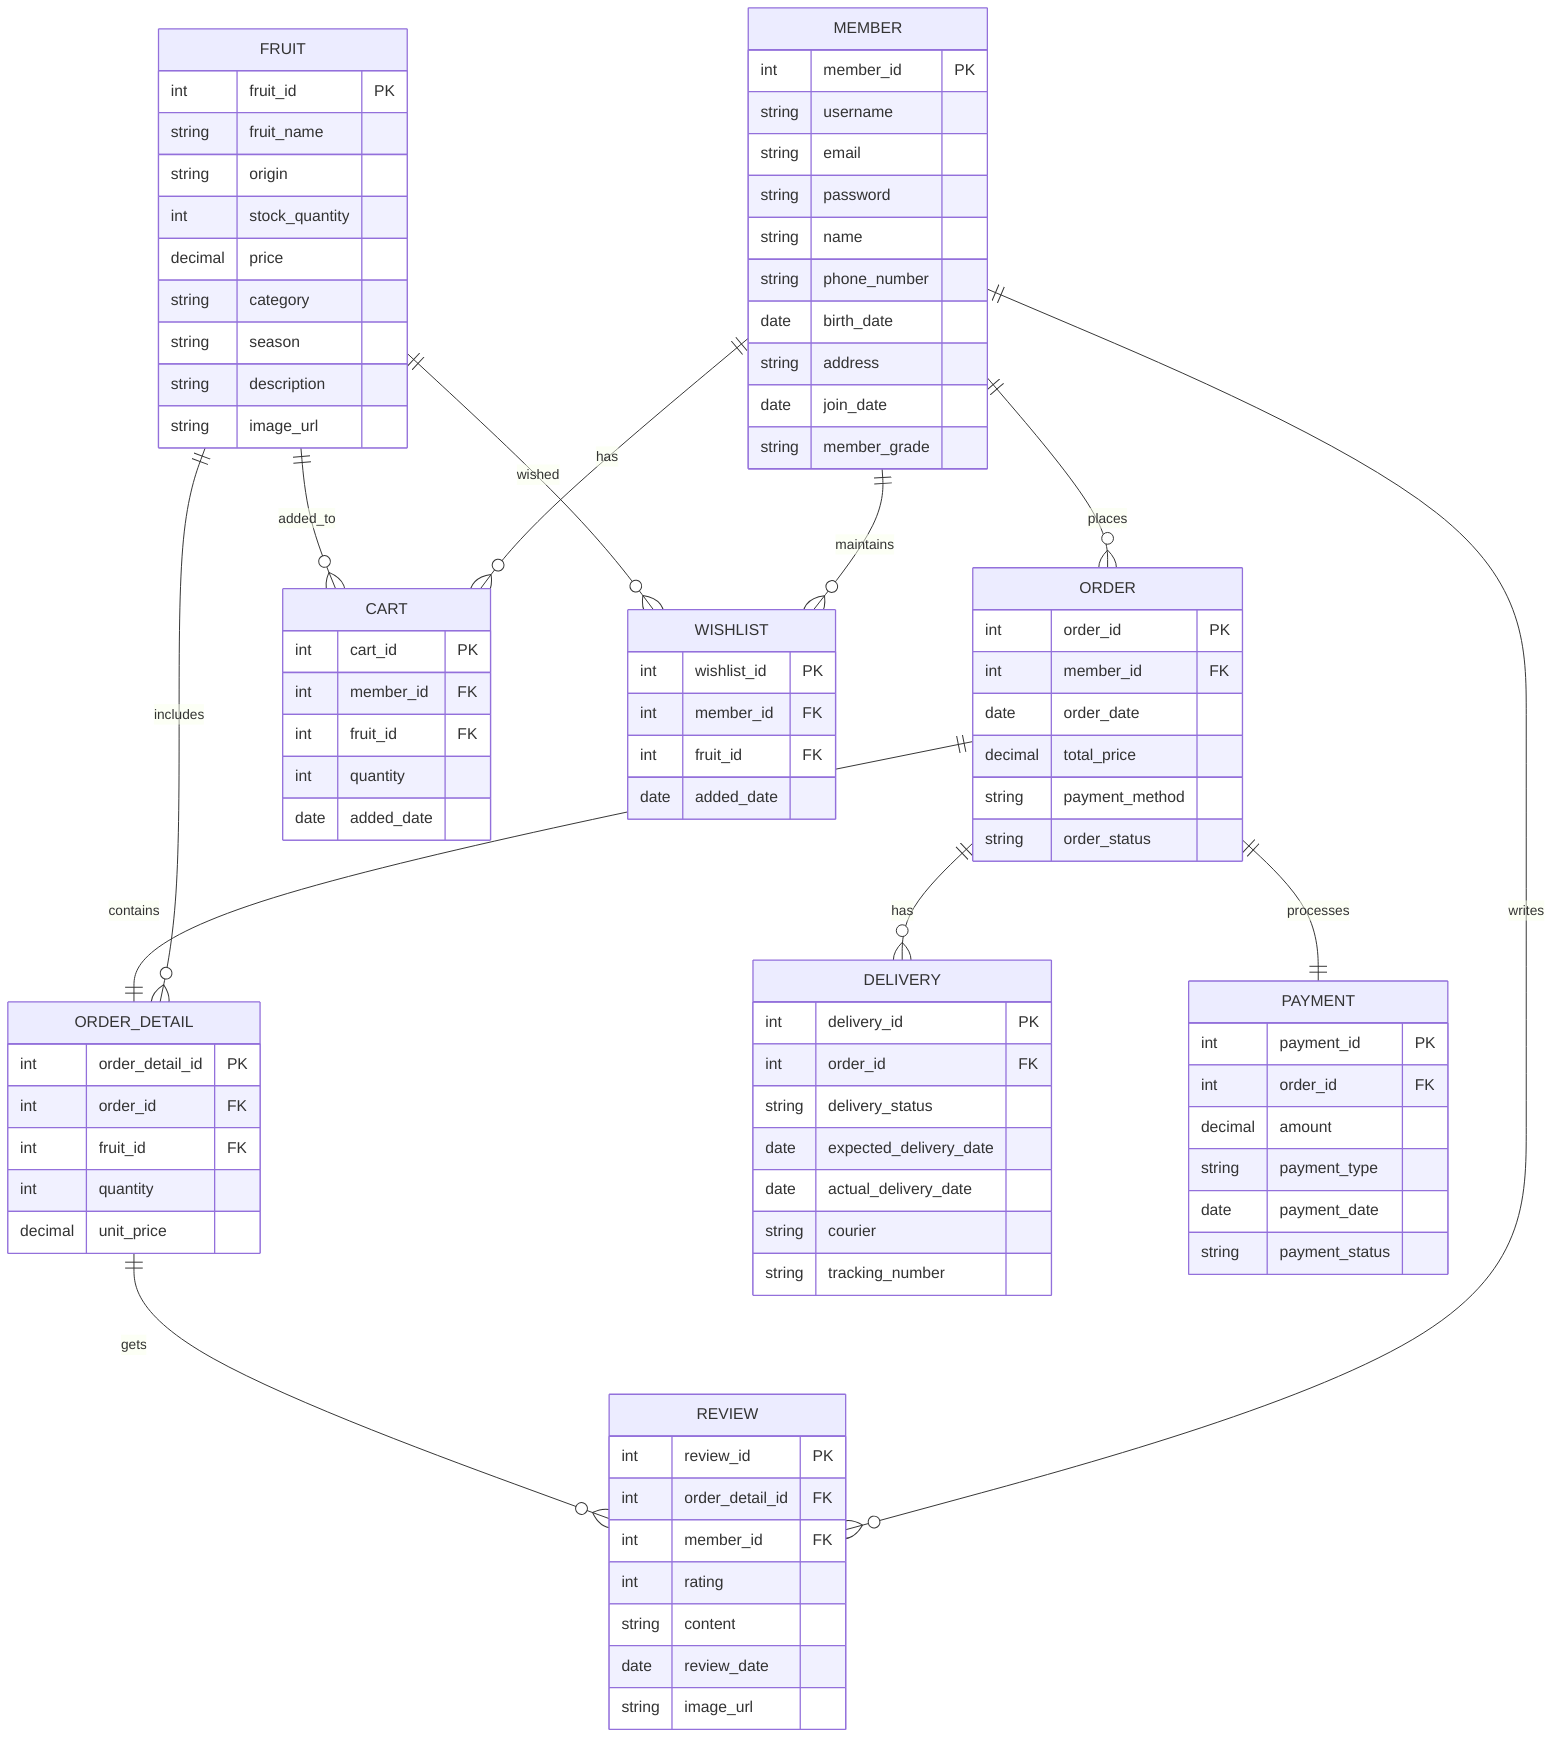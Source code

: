 erDiagram
    MEMBER {
        int member_id PK
        string username
        string email
        string password
        string name
        string phone_number
        date birth_date
        string address
        date join_date
        string member_grade
    }

    FRUIT {
        int fruit_id PK
        string fruit_name
        string origin
        int stock_quantity
        decimal price
        string category
        string season
        string description
        string image_url
    }

    ORDER {
        int order_id PK
        int member_id FK
        date order_date
        decimal total_price
        string payment_method
        string order_status
    }

    ORDER_DETAIL {
        int order_detail_id PK
        int order_id FK
        int fruit_id FK
        int quantity
        decimal unit_price
    }

    DELIVERY {
        int delivery_id PK
        int order_id FK
        string delivery_status
        date expected_delivery_date
        date actual_delivery_date
        string courier
        string tracking_number
    }

    REVIEW {
        int review_id PK
        int order_detail_id FK
        int member_id FK
        int rating
        string content
        date review_date
        string image_url
    }

    CART {
        int cart_id PK
        int member_id FK
        int fruit_id FK
        int quantity
        date added_date
    }

    WISHLIST {
        int wishlist_id PK
        int member_id FK
        int fruit_id FK
        date added_date
    }

    PAYMENT {
        int payment_id PK
        int order_id FK
        decimal amount
        string payment_type
        date payment_date
        string payment_status
    }

    MEMBER ||--o{ ORDER : places
    MEMBER ||--o{ REVIEW : writes
    MEMBER ||--o{ CART : has
    MEMBER ||--o{ WISHLIST : maintains

    FRUIT ||--o{ ORDER_DETAIL : includes
    FRUIT ||--o{ CART : added_to
    FRUIT ||--o{ WISHLIST : wished

    ORDER ||--|| ORDER_DETAIL : contains
    ORDER ||--o{ DELIVERY : has
    ORDER ||--|| PAYMENT : processes

    ORDER_DETAIL ||--o{ REVIEW : gets